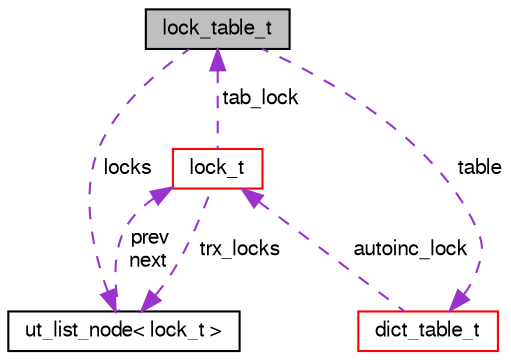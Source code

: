 digraph "lock_table_t"
{
  bgcolor="transparent";
  edge [fontname="FreeSans",fontsize="10",labelfontname="FreeSans",labelfontsize="10"];
  node [fontname="FreeSans",fontsize="10",shape=record];
  Node1 [label="lock_table_t",height=0.2,width=0.4,color="black", fillcolor="grey75", style="filled" fontcolor="black"];
  Node2 -> Node1 [dir="back",color="darkorchid3",fontsize="10",style="dashed",label=" locks" ,fontname="FreeSans"];
  Node2 [label="ut_list_node\< lock_t \>",height=0.2,width=0.4,color="black",URL="$structut__list__node.html"];
  Node3 -> Node2 [dir="back",color="darkorchid3",fontsize="10",style="dashed",label=" prev\nnext" ,fontname="FreeSans"];
  Node3 [label="lock_t",height=0.2,width=0.4,color="red",URL="$structlock__t.html"];
  Node2 -> Node3 [dir="back",color="darkorchid3",fontsize="10",style="dashed",label=" trx_locks" ,fontname="FreeSans"];
  Node1 -> Node3 [dir="back",color="darkorchid3",fontsize="10",style="dashed",label=" tab_lock" ,fontname="FreeSans"];
  Node4 -> Node1 [dir="back",color="darkorchid3",fontsize="10",style="dashed",label=" table" ,fontname="FreeSans"];
  Node4 [label="dict_table_t",height=0.2,width=0.4,color="red",URL="$structdict__table__t.html"];
  Node3 -> Node4 [dir="back",color="darkorchid3",fontsize="10",style="dashed",label=" autoinc_lock" ,fontname="FreeSans"];
}
